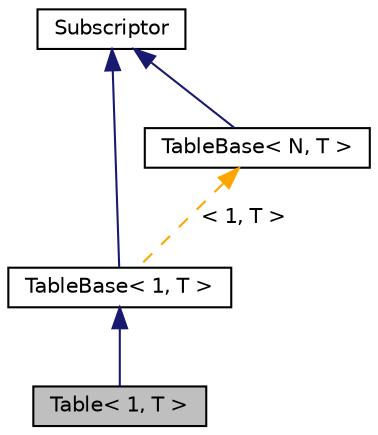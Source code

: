 digraph "Table&lt; 1, T &gt;"
{
 // LATEX_PDF_SIZE
  edge [fontname="Helvetica",fontsize="10",labelfontname="Helvetica",labelfontsize="10"];
  node [fontname="Helvetica",fontsize="10",shape=record];
  Node1 [label="Table\< 1, T \>",height=0.2,width=0.4,color="black", fillcolor="grey75", style="filled", fontcolor="black",tooltip=" "];
  Node2 -> Node1 [dir="back",color="midnightblue",fontsize="10",style="solid",fontname="Helvetica"];
  Node2 [label="TableBase\< 1, T \>",height=0.2,width=0.4,color="black", fillcolor="white", style="filled",URL="$classTableBase.html",tooltip=" "];
  Node3 -> Node2 [dir="back",color="midnightblue",fontsize="10",style="solid",fontname="Helvetica"];
  Node3 [label="Subscriptor",height=0.2,width=0.4,color="black", fillcolor="white", style="filled",URL="$classSubscriptor.html",tooltip=" "];
  Node4 -> Node2 [dir="back",color="orange",fontsize="10",style="dashed",label=" \< 1, T \>" ,fontname="Helvetica"];
  Node4 [label="TableBase\< N, T \>",height=0.2,width=0.4,color="black", fillcolor="white", style="filled",URL="$classTableBase.html",tooltip=" "];
  Node3 -> Node4 [dir="back",color="midnightblue",fontsize="10",style="solid",fontname="Helvetica"];
}
